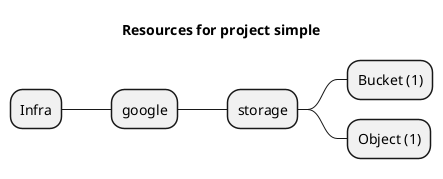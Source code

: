 @startmindmap
title Resources for project simple
skinparam monochrome true
+ Infra
++ google
+++ storage
++++ Bucket (1)
++++ Object (1)
@endmindmap